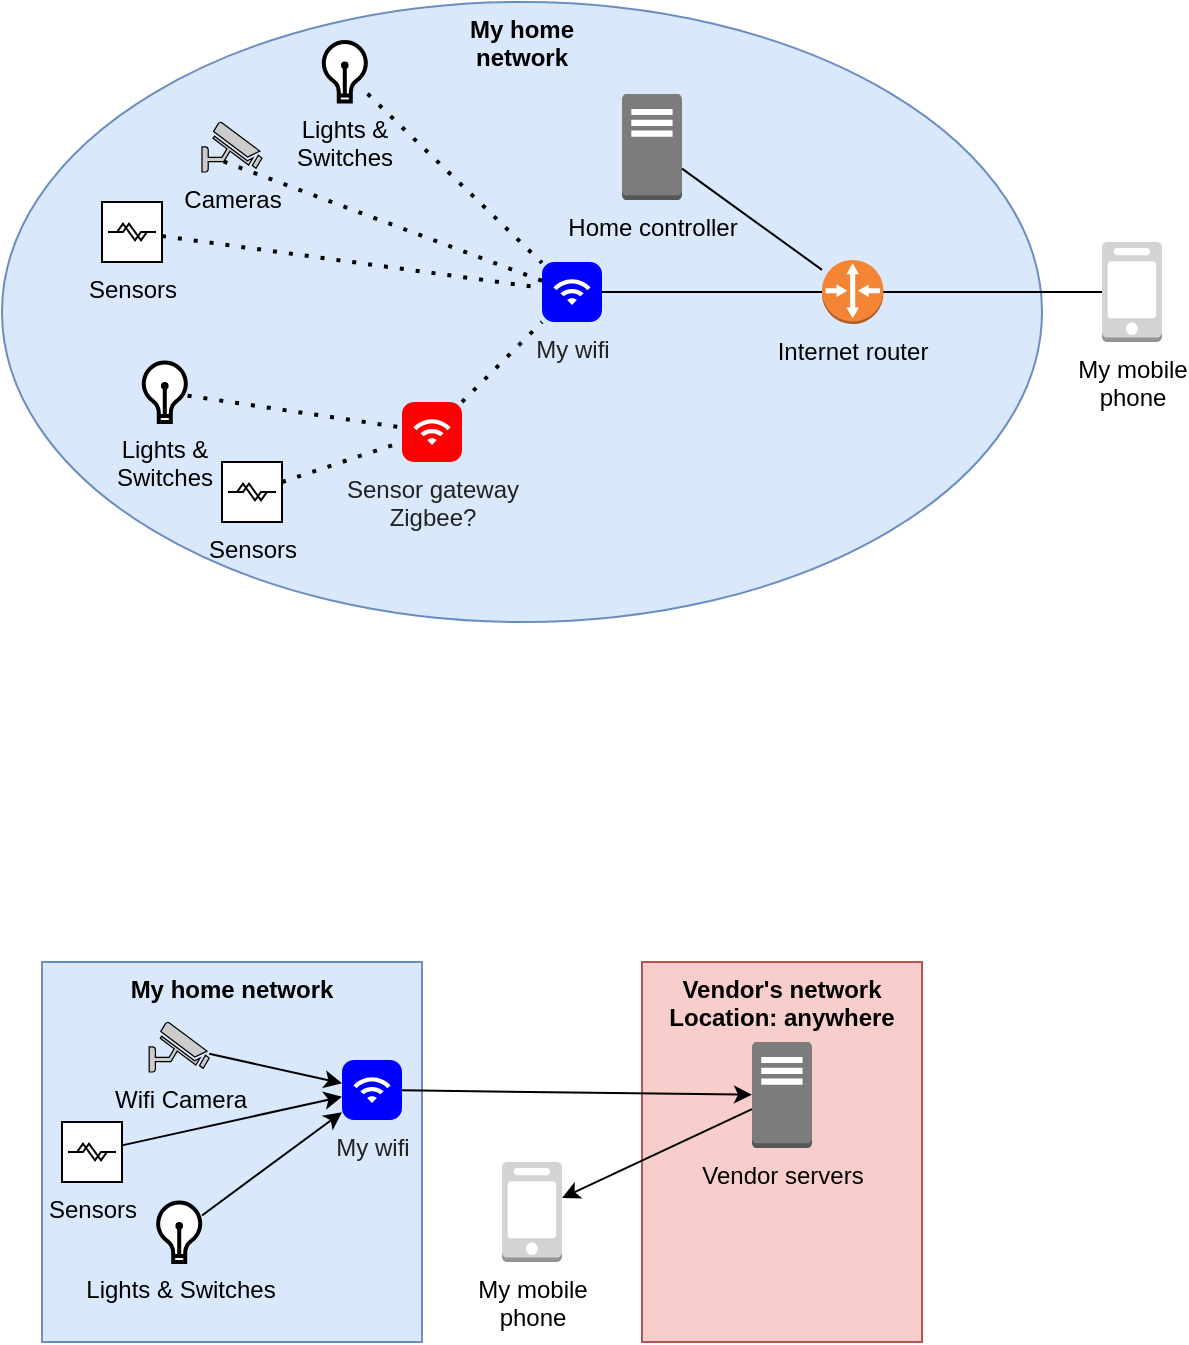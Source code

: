 <mxfile version="14.6.13" type="device"><diagram id="eJHK8OyS15a-0PgEnq6Z" name="Page-1"><mxGraphModel dx="813" dy="470" grid="1" gridSize="10" guides="1" tooltips="1" connect="1" arrows="1" fold="1" page="1" pageScale="1" pageWidth="850" pageHeight="1100" math="0" shadow="0"><root><mxCell id="0"/><mxCell id="1" parent="0"/><mxCell id="XolSpJDQBqKhsa6HVdP6-42" value="Vendor's network&lt;br&gt;Location: anywhere" style="rounded=0;whiteSpace=wrap;html=1;labelBackgroundColor=none;fontSize=12;strokeColor=#b85450;fillColor=#f8cecc;verticalAlign=top;fontStyle=1" vertex="1" parent="1"><mxGeometry x="470" y="640" width="140" height="190" as="geometry"/></mxCell><mxCell id="XolSpJDQBqKhsa6HVdP6-39" value="&lt;b&gt;My home network&lt;/b&gt;" style="rounded=0;whiteSpace=wrap;html=1;labelBackgroundColor=none;fontSize=12;strokeColor=#6c8ebf;fillColor=#dae8fc;verticalAlign=top;" vertex="1" parent="1"><mxGeometry x="170" y="640" width="190" height="190" as="geometry"/></mxCell><mxCell id="XolSpJDQBqKhsa6HVdP6-1" value="My home &lt;br&gt;network" style="ellipse;whiteSpace=wrap;html=1;verticalAlign=top;fontStyle=1;fillColor=#dae8fc;strokeColor=#6c8ebf;" vertex="1" parent="1"><mxGeometry x="150" y="160" width="520" height="310" as="geometry"/></mxCell><mxCell id="XolSpJDQBqKhsa6HVdP6-7" value="My wifi" style="html=1;strokeWidth=1;shadow=0;dashed=0;shape=mxgraph.ios7.misc.wifi;strokeColor=none;buttonText=;strokeColor2=#222222;fontColor=#222222;fontSize=12;verticalLabelPosition=bottom;verticalAlign=top;align=center;labelBackgroundColor=none;fillColor=#0000FF;" vertex="1" parent="1"><mxGeometry x="420" y="290" width="30" height="30" as="geometry"/></mxCell><mxCell id="XolSpJDQBqKhsa6HVdP6-9" value="Sensor gateway&lt;br style=&quot;font-size: 12px&quot;&gt;Zigbee?" style="html=1;strokeWidth=1;shadow=0;dashed=0;shape=mxgraph.ios7.misc.wifi;strokeColor=none;buttonText=;strokeColor2=#222222;fontColor=#222222;fontSize=12;verticalLabelPosition=bottom;verticalAlign=top;align=center;labelBackgroundColor=none;fillColor=#FF0000;" vertex="1" parent="1"><mxGeometry x="350" y="360" width="30" height="30" as="geometry"/></mxCell><mxCell id="XolSpJDQBqKhsa6HVdP6-10" value="Internet router" style="outlineConnect=0;dashed=0;verticalLabelPosition=bottom;verticalAlign=top;align=center;html=1;shape=mxgraph.aws3.router;fillColor=#F58534;gradientColor=none;labelBackgroundColor=none;fontColor=#000000;" vertex="1" parent="1"><mxGeometry x="560" y="289" width="30.67" height="32" as="geometry"/></mxCell><mxCell id="XolSpJDQBqKhsa6HVdP6-11" value="Sensors" style="verticalLabelPosition=bottom;align=center;outlineConnect=0;dashed=0;html=1;verticalAlign=top;shape=mxgraph.pid.flow_sensors.coriolis;labelBackgroundColor=none;fontSize=12;fontColor=#000000;fillColor=#FFFFFF;" vertex="1" parent="1"><mxGeometry x="200" y="260" width="30" height="30" as="geometry"/></mxCell><mxCell id="XolSpJDQBqKhsa6HVdP6-15" value="Lights &amp;amp;&lt;br&gt;Switches" style="html=1;verticalLabelPosition=bottom;align=center;labelBackgroundColor=none;verticalAlign=top;strokeWidth=2;shadow=0;dashed=0;shape=mxgraph.ios7.icons.lightbulb;fontSize=12;fontColor=#000000;fillColor=#FFFFFF;" vertex="1" parent="1"><mxGeometry x="310" y="180" width="22.8" height="29.7" as="geometry"/></mxCell><mxCell id="XolSpJDQBqKhsa6HVdP6-16" value="Lights &amp;amp;&lt;br&gt;Switches" style="html=1;verticalLabelPosition=bottom;align=center;labelBackgroundColor=none;verticalAlign=top;strokeWidth=2;shadow=0;dashed=0;shape=mxgraph.ios7.icons.lightbulb;fontSize=12;fontColor=#000000;fillColor=#FFFFFF;" vertex="1" parent="1"><mxGeometry x="220.0" y="340.3" width="22.8" height="29.7" as="geometry"/></mxCell><mxCell id="XolSpJDQBqKhsa6HVdP6-17" value="Sensors" style="verticalLabelPosition=bottom;align=center;outlineConnect=0;dashed=0;html=1;verticalAlign=top;shape=mxgraph.pid.flow_sensors.coriolis;labelBackgroundColor=none;fontSize=12;fontColor=#000000;fillColor=#FFFFFF;" vertex="1" parent="1"><mxGeometry x="260" y="390" width="30" height="30" as="geometry"/></mxCell><mxCell id="XolSpJDQBqKhsa6HVdP6-18" value="Cameras" style="verticalAlign=top;verticalLabelPosition=bottom;labelPosition=center;align=center;html=1;outlineConnect=0;fillColor=#CCCCCC;gradientColor=none;gradientDirection=north;strokeWidth=2;shape=mxgraph.networks.security_camera;labelBackgroundColor=none;fontSize=12;labelBorderColor=none;" vertex="1" parent="1"><mxGeometry x="250" y="220" width="30" height="25" as="geometry"/></mxCell><mxCell id="XolSpJDQBqKhsa6HVdP6-19" value="" style="endArrow=none;dashed=1;html=1;dashPattern=1 3;strokeWidth=2;fontSize=12;fontColor=#000000;exitX=0.36;exitY=0.79;exitDx=0;exitDy=0;exitPerimeter=0;" edge="1" parent="1" source="XolSpJDQBqKhsa6HVdP6-18" target="XolSpJDQBqKhsa6HVdP6-7"><mxGeometry width="50" height="50" relative="1" as="geometry"><mxPoint x="330" y="320" as="sourcePoint"/><mxPoint x="380" y="270" as="targetPoint"/></mxGeometry></mxCell><mxCell id="XolSpJDQBqKhsa6HVdP6-20" value="" style="endArrow=none;dashed=1;html=1;dashPattern=1 3;strokeWidth=2;fontSize=12;fontColor=#000000;" edge="1" parent="1" source="XolSpJDQBqKhsa6HVdP6-11" target="XolSpJDQBqKhsa6HVdP6-7"><mxGeometry width="50" height="50" relative="1" as="geometry"><mxPoint x="270.8" y="249.75" as="sourcePoint"/><mxPoint x="390" y="307.707" as="targetPoint"/><Array as="points"/></mxGeometry></mxCell><mxCell id="XolSpJDQBqKhsa6HVdP6-21" value="" style="endArrow=none;dashed=1;html=1;dashPattern=1 3;strokeWidth=2;fontSize=12;fontColor=#000000;" edge="1" parent="1" source="XolSpJDQBqKhsa6HVdP6-15" target="XolSpJDQBqKhsa6HVdP6-7"><mxGeometry width="50" height="50" relative="1" as="geometry"><mxPoint x="345.5" y="230" as="sourcePoint"/><mxPoint x="394.5" y="300.0" as="targetPoint"/></mxGeometry></mxCell><mxCell id="XolSpJDQBqKhsa6HVdP6-22" value="" style="endArrow=none;dashed=1;html=1;dashPattern=1 3;strokeWidth=2;fontSize=12;fontColor=#000000;" edge="1" parent="1" source="XolSpJDQBqKhsa6HVdP6-9" target="XolSpJDQBqKhsa6HVdP6-7"><mxGeometry width="50" height="50" relative="1" as="geometry"><mxPoint x="260" y="296.319" as="sourcePoint"/><mxPoint x="390" y="313.067" as="targetPoint"/></mxGeometry></mxCell><mxCell id="XolSpJDQBqKhsa6HVdP6-23" value="" style="endArrow=none;dashed=1;html=1;dashPattern=1 3;strokeWidth=2;fontSize=12;fontColor=#000000;" edge="1" parent="1" source="XolSpJDQBqKhsa6HVdP6-16" target="XolSpJDQBqKhsa6HVdP6-9"><mxGeometry width="50" height="50" relative="1" as="geometry"><mxPoint x="350" y="370.0" as="sourcePoint"/><mxPoint x="390" y="330.0" as="targetPoint"/></mxGeometry></mxCell><mxCell id="XolSpJDQBqKhsa6HVdP6-24" value="" style="endArrow=none;dashed=1;html=1;dashPattern=1 3;strokeWidth=2;fontSize=12;fontColor=#000000;" edge="1" parent="1" source="XolSpJDQBqKhsa6HVdP6-17" target="XolSpJDQBqKhsa6HVdP6-9"><mxGeometry width="50" height="50" relative="1" as="geometry"><mxPoint x="282.8" y="409.5" as="sourcePoint"/><mxPoint x="320" y="392.04" as="targetPoint"/></mxGeometry></mxCell><mxCell id="XolSpJDQBqKhsa6HVdP6-25" value="Home controller" style="outlineConnect=0;dashed=0;verticalLabelPosition=bottom;verticalAlign=top;align=center;html=1;shape=mxgraph.aws3.traditional_server;fillColor=#7D7C7C;gradientColor=none;labelBackgroundColor=none;fontSize=12;fontColor=#000000;strokeColor=#000000;" vertex="1" parent="1"><mxGeometry x="460" y="206" width="30" height="53" as="geometry"/></mxCell><mxCell id="XolSpJDQBqKhsa6HVdP6-27" value="" style="endArrow=none;html=1;fontSize=12;fontColor=#000000;" edge="1" parent="1" source="XolSpJDQBqKhsa6HVdP6-7" target="XolSpJDQBqKhsa6HVdP6-10"><mxGeometry width="50" height="50" relative="1" as="geometry"><mxPoint x="470" y="400" as="sourcePoint"/><mxPoint x="520" y="350" as="targetPoint"/></mxGeometry></mxCell><mxCell id="XolSpJDQBqKhsa6HVdP6-28" value="" style="endArrow=none;html=1;fontSize=12;fontColor=#000000;" edge="1" parent="1" source="XolSpJDQBqKhsa6HVdP6-25" target="XolSpJDQBqKhsa6HVdP6-10"><mxGeometry width="50" height="50" relative="1" as="geometry"><mxPoint x="420" y="315.0" as="sourcePoint"/><mxPoint x="570" y="294" as="targetPoint"/></mxGeometry></mxCell><mxCell id="XolSpJDQBqKhsa6HVdP6-29" value="My mobile &lt;br&gt;phone" style="outlineConnect=0;dashed=0;verticalLabelPosition=bottom;verticalAlign=top;align=center;html=1;shape=mxgraph.aws3.mobile_client;fillColor=#D2D3D3;gradientColor=none;labelBackgroundColor=none;fontSize=12;fontColor=#000000;strokeColor=#000000;" vertex="1" parent="1"><mxGeometry x="700" y="280" width="30" height="50" as="geometry"/></mxCell><mxCell id="XolSpJDQBqKhsa6HVdP6-30" value="" style="endArrow=none;html=1;fontSize=12;fontColor=#000000;" edge="1" parent="1" source="XolSpJDQBqKhsa6HVdP6-10" target="XolSpJDQBqKhsa6HVdP6-29"><mxGeometry width="50" height="50" relative="1" as="geometry"><mxPoint x="710" y="460" as="sourcePoint"/><mxPoint x="760" y="410" as="targetPoint"/></mxGeometry></mxCell><mxCell id="XolSpJDQBqKhsa6HVdP6-31" value="Wifi Camera" style="verticalAlign=top;verticalLabelPosition=bottom;labelPosition=center;align=center;html=1;outlineConnect=0;fillColor=#CCCCCC;gradientColor=none;gradientDirection=north;strokeWidth=2;shape=mxgraph.networks.security_camera;labelBackgroundColor=none;fontSize=12;labelBorderColor=none;" vertex="1" parent="1"><mxGeometry x="223.6" y="670" width="30" height="25" as="geometry"/></mxCell><mxCell id="XolSpJDQBqKhsa6HVdP6-34" value="My wifi" style="html=1;strokeWidth=1;shadow=0;dashed=0;shape=mxgraph.ios7.misc.wifi;strokeColor=none;buttonText=;strokeColor2=#222222;fontColor=#222222;fontSize=12;verticalLabelPosition=bottom;verticalAlign=top;align=center;labelBackgroundColor=none;fillColor=#0000FF;" vertex="1" parent="1"><mxGeometry x="320" y="689" width="30" height="30" as="geometry"/></mxCell><mxCell id="XolSpJDQBqKhsa6HVdP6-35" value="" style="endArrow=classic;html=1;fontSize=12;fontColor=#000000;" edge="1" parent="1" source="XolSpJDQBqKhsa6HVdP6-31" target="XolSpJDQBqKhsa6HVdP6-34"><mxGeometry width="50" height="50" relative="1" as="geometry"><mxPoint x="220" y="800" as="sourcePoint"/><mxPoint x="270" y="750" as="targetPoint"/></mxGeometry></mxCell><mxCell id="XolSpJDQBqKhsa6HVdP6-36" value="My mobile &lt;br&gt;phone" style="outlineConnect=0;dashed=0;verticalLabelPosition=bottom;verticalAlign=top;align=center;html=1;shape=mxgraph.aws3.mobile_client;fillColor=#D2D3D3;gradientColor=none;labelBackgroundColor=none;fontSize=12;fontColor=#000000;strokeColor=#000000;" vertex="1" parent="1"><mxGeometry x="400" y="740" width="30" height="50" as="geometry"/></mxCell><mxCell id="XolSpJDQBqKhsa6HVdP6-37" value="Vendor servers" style="outlineConnect=0;dashed=0;verticalLabelPosition=bottom;verticalAlign=top;align=center;html=1;shape=mxgraph.aws3.traditional_server;fillColor=#7D7C7C;gradientColor=none;labelBackgroundColor=none;fontSize=12;fontColor=#000000;strokeColor=#000000;" vertex="1" parent="1"><mxGeometry x="525" y="680" width="30" height="53" as="geometry"/></mxCell><mxCell id="XolSpJDQBqKhsa6HVdP6-40" value="" style="endArrow=classic;html=1;fontSize=12;fontColor=#000000;" edge="1" parent="1" source="XolSpJDQBqKhsa6HVdP6-34" target="XolSpJDQBqKhsa6HVdP6-37"><mxGeometry width="50" height="50" relative="1" as="geometry"><mxPoint x="400" y="790" as="sourcePoint"/><mxPoint x="450" y="740" as="targetPoint"/></mxGeometry></mxCell><mxCell id="XolSpJDQBqKhsa6HVdP6-41" value="" style="endArrow=classic;html=1;fontSize=12;fontColor=#000000;" edge="1" parent="1" source="XolSpJDQBqKhsa6HVdP6-37" target="XolSpJDQBqKhsa6HVdP6-36"><mxGeometry width="50" height="50" relative="1" as="geometry"><mxPoint x="530" y="850" as="sourcePoint"/><mxPoint x="580" y="800" as="targetPoint"/></mxGeometry></mxCell><mxCell id="XolSpJDQBqKhsa6HVdP6-45" value="Sensors" style="verticalLabelPosition=bottom;align=center;outlineConnect=0;dashed=0;html=1;verticalAlign=top;shape=mxgraph.pid.flow_sensors.coriolis;labelBackgroundColor=none;fontSize=12;fontColor=#000000;fillColor=#FFFFFF;" vertex="1" parent="1"><mxGeometry x="180" y="720" width="30" height="30" as="geometry"/></mxCell><mxCell id="XolSpJDQBqKhsa6HVdP6-46" value="" style="endArrow=classic;html=1;fontSize=12;fontColor=#000000;" edge="1" parent="1" source="XolSpJDQBqKhsa6HVdP6-45" target="XolSpJDQBqKhsa6HVdP6-34"><mxGeometry width="50" height="50" relative="1" as="geometry"><mxPoint x="270" y="910" as="sourcePoint"/><mxPoint x="320" y="860" as="targetPoint"/></mxGeometry></mxCell><mxCell id="XolSpJDQBqKhsa6HVdP6-47" value="Lights &amp;amp; Switches" style="html=1;verticalLabelPosition=bottom;align=center;labelBackgroundColor=none;verticalAlign=top;strokeWidth=2;shadow=0;dashed=0;shape=mxgraph.ios7.icons.lightbulb;fontSize=12;fontColor=#000000;fillColor=#FFFFFF;" vertex="1" parent="1"><mxGeometry x="227.2" y="760.3" width="22.8" height="29.7" as="geometry"/></mxCell><mxCell id="XolSpJDQBqKhsa6HVdP6-48" value="" style="endArrow=classic;html=1;fontSize=12;fontColor=#000000;" edge="1" parent="1" source="XolSpJDQBqKhsa6HVdP6-47" target="XolSpJDQBqKhsa6HVdP6-34"><mxGeometry width="50" height="50" relative="1" as="geometry"><mxPoint x="260" y="920" as="sourcePoint"/><mxPoint x="310" y="870" as="targetPoint"/></mxGeometry></mxCell></root></mxGraphModel></diagram></mxfile>